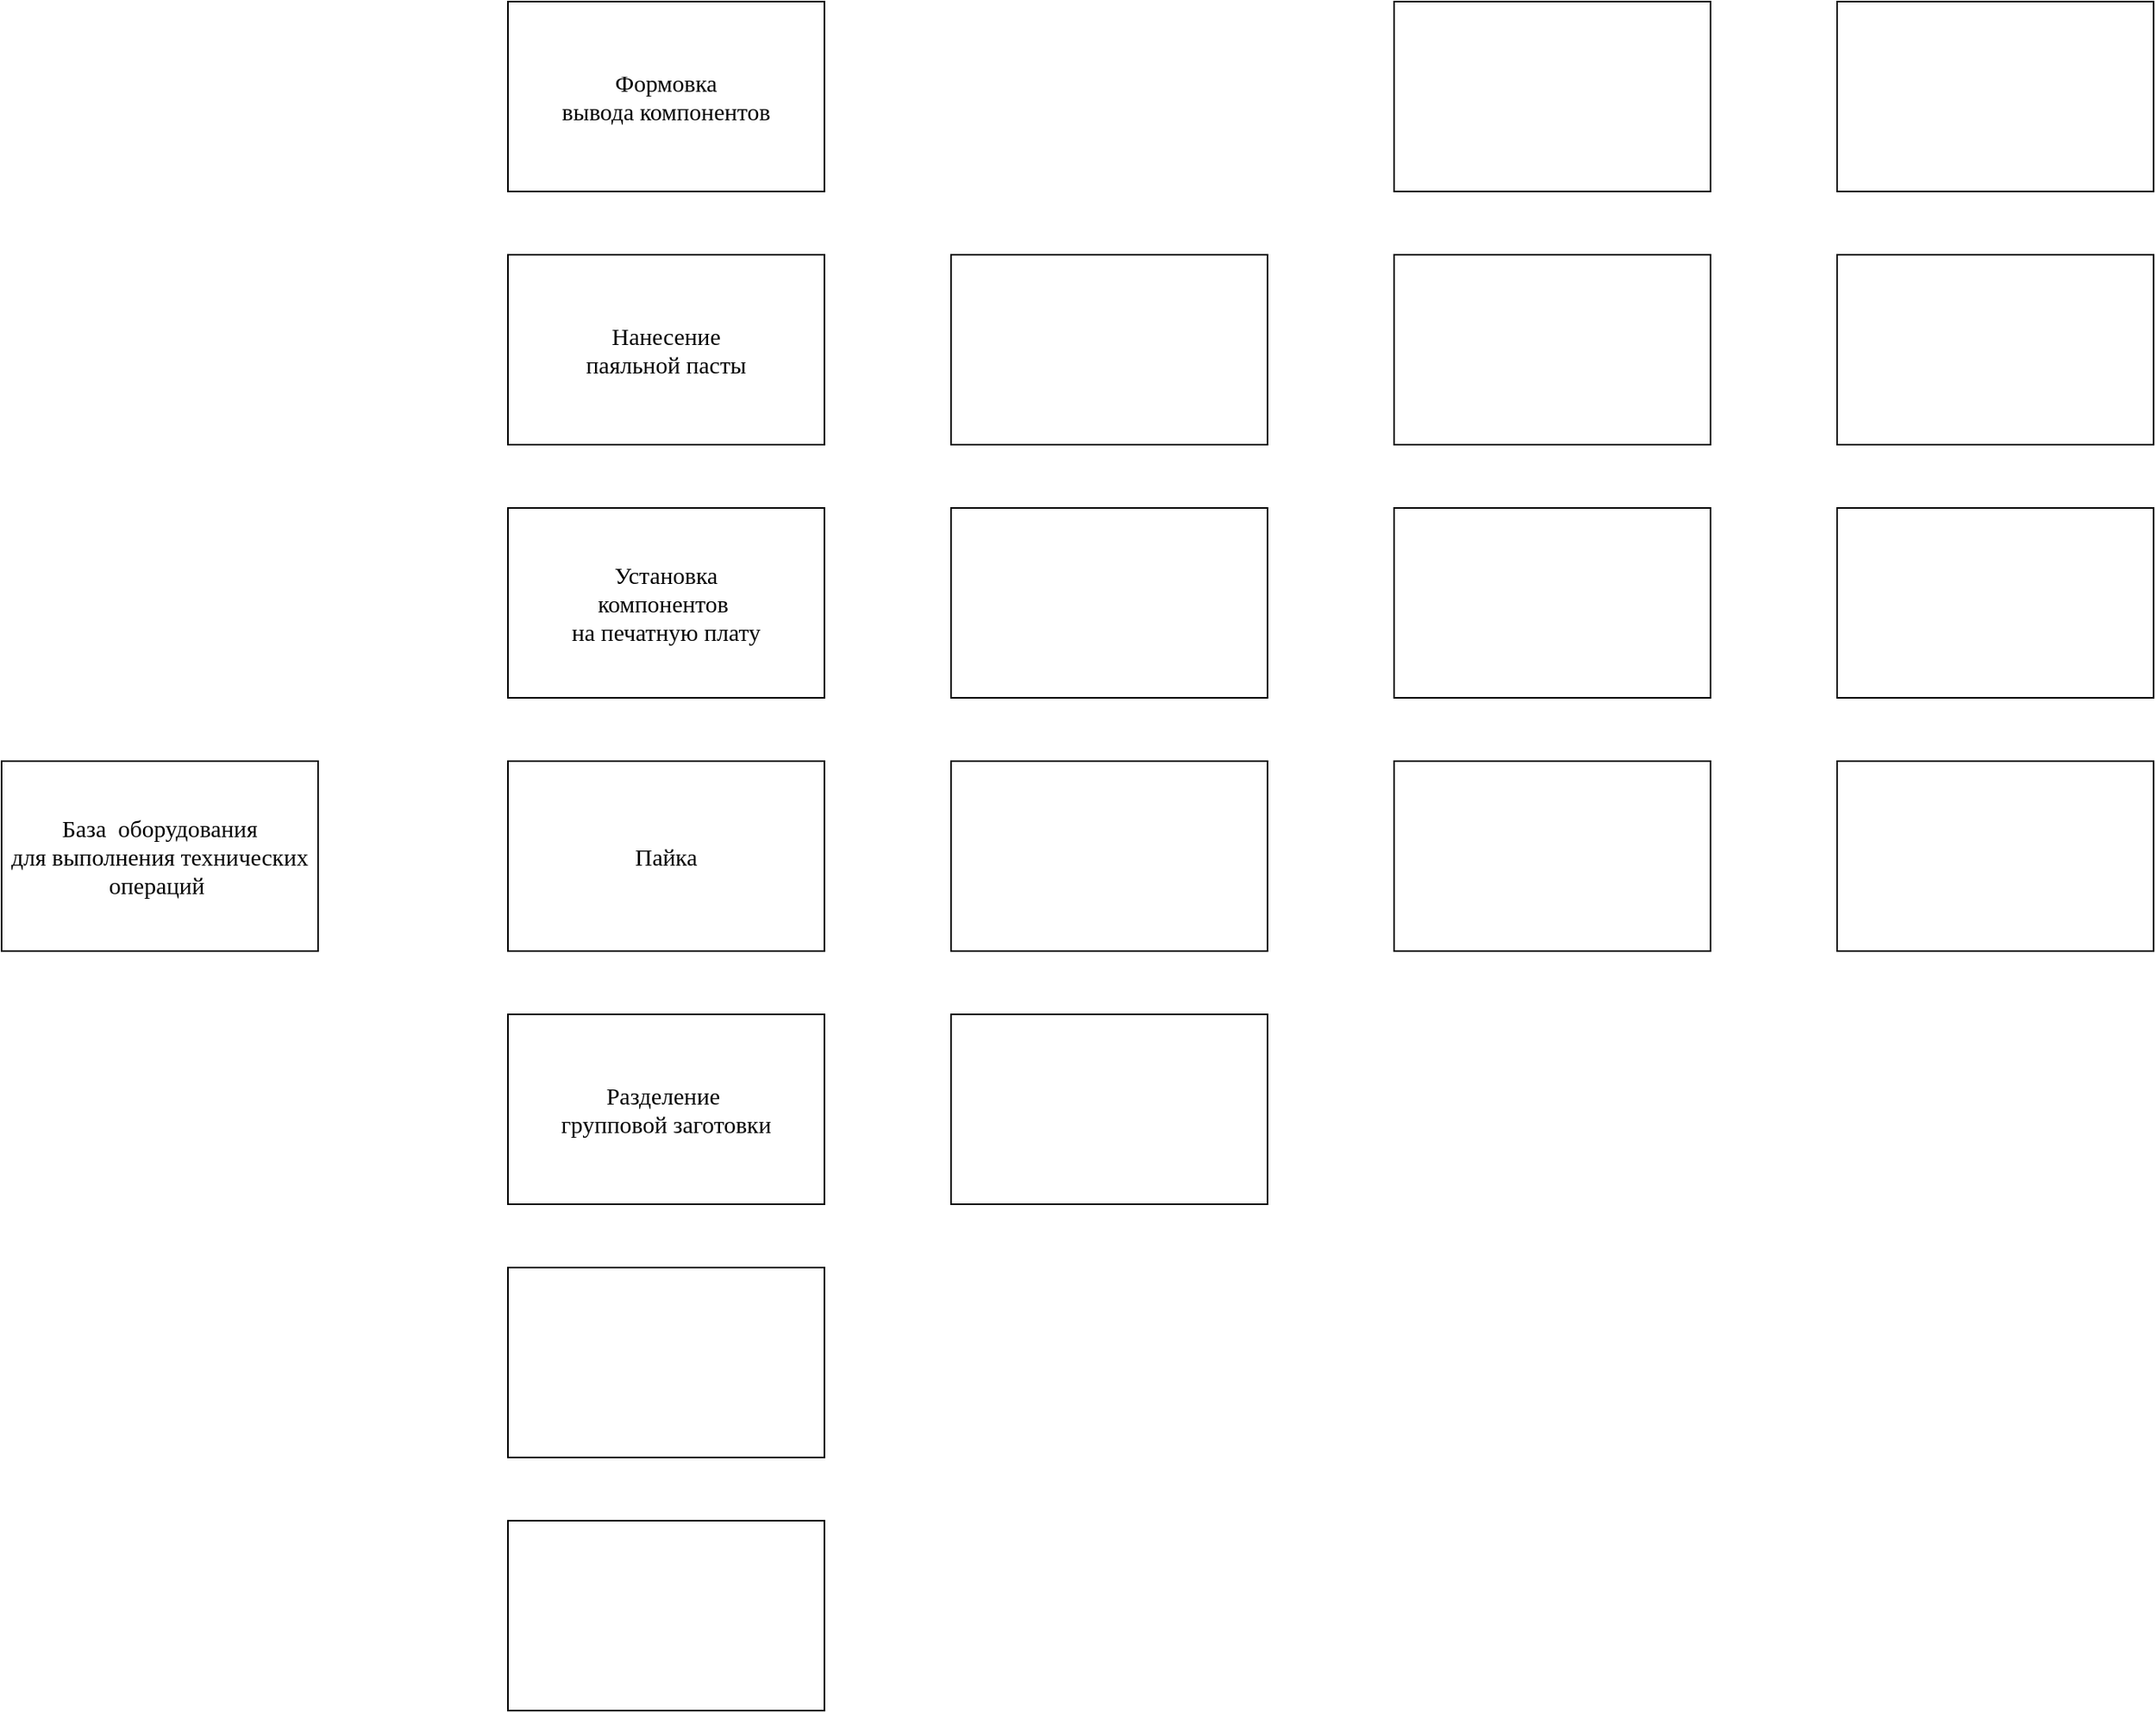 <mxfile version="21.1.5" type="github">
  <diagram name="Page-1" id="Mj25eBMRVsyRUsFsZYLs">
    <mxGraphModel dx="2206" dy="1225" grid="1" gridSize="10" guides="1" tooltips="1" connect="1" arrows="1" fold="1" page="1" pageScale="1" pageWidth="1169" pageHeight="1654" math="0" shadow="0">
      <root>
        <mxCell id="0" />
        <mxCell id="1" parent="0" />
        <mxCell id="ikU8lWJFKBPcYdBVzW3l-1" value="&lt;font face=&quot;Tahoma&quot;&gt;База&amp;nbsp; оборудования &lt;br&gt;для выполнения технических операций&amp;nbsp;&lt;/font&gt;" style="rounded=0;whiteSpace=wrap;html=1;fontSize=15;" vertex="1" parent="1">
          <mxGeometry x="40" y="600" width="200" height="120" as="geometry" />
        </mxCell>
        <mxCell id="ikU8lWJFKBPcYdBVzW3l-2" value="Нанесение &lt;br&gt;паяльной пасты" style="rounded=0;whiteSpace=wrap;html=1;fontFamily=Tahoma;fontSize=15;" vertex="1" parent="1">
          <mxGeometry x="360" y="280" width="200" height="120" as="geometry" />
        </mxCell>
        <mxCell id="ikU8lWJFKBPcYdBVzW3l-3" value="Установка &lt;br&gt;компонентов&amp;nbsp;&lt;br&gt;на печатную плату" style="rounded=0;whiteSpace=wrap;html=1;fontFamily=Tahoma;fontSize=15;" vertex="1" parent="1">
          <mxGeometry x="360" y="440" width="200" height="120" as="geometry" />
        </mxCell>
        <mxCell id="ikU8lWJFKBPcYdBVzW3l-4" value="Формовка &lt;br&gt;вывода компонентов" style="rounded=0;whiteSpace=wrap;html=1;fontFamily=Tahoma;fontSize=15;" vertex="1" parent="1">
          <mxGeometry x="360" y="120" width="200" height="120" as="geometry" />
        </mxCell>
        <mxCell id="ikU8lWJFKBPcYdBVzW3l-5" value="Пайка" style="rounded=0;whiteSpace=wrap;html=1;fontFamily=Tahoma;fontSize=15;" vertex="1" parent="1">
          <mxGeometry x="360" y="600" width="200" height="120" as="geometry" />
        </mxCell>
        <mxCell id="ikU8lWJFKBPcYdBVzW3l-6" value="Разделение&amp;nbsp;&lt;br&gt;групповой заготовки" style="rounded=0;whiteSpace=wrap;html=1;fontFamily=Tahoma;fontSize=15;" vertex="1" parent="1">
          <mxGeometry x="360" y="760" width="200" height="120" as="geometry" />
        </mxCell>
        <mxCell id="ikU8lWJFKBPcYdBVzW3l-7" value="" style="rounded=0;whiteSpace=wrap;html=1;fontFamily=Tahoma;fontSize=15;" vertex="1" parent="1">
          <mxGeometry x="360" y="920" width="200" height="120" as="geometry" />
        </mxCell>
        <mxCell id="ikU8lWJFKBPcYdBVzW3l-8" value="" style="rounded=0;whiteSpace=wrap;html=1;fontFamily=Tahoma;fontSize=15;" vertex="1" parent="1">
          <mxGeometry x="360" y="1080" width="200" height="120" as="geometry" />
        </mxCell>
        <mxCell id="ikU8lWJFKBPcYdBVzW3l-9" value="" style="rounded=0;whiteSpace=wrap;html=1;fontFamily=Tahoma;fontSize=15;" vertex="1" parent="1">
          <mxGeometry x="640" y="280" width="200" height="120" as="geometry" />
        </mxCell>
        <mxCell id="ikU8lWJFKBPcYdBVzW3l-10" value="" style="rounded=0;whiteSpace=wrap;html=1;fontFamily=Tahoma;fontSize=15;" vertex="1" parent="1">
          <mxGeometry x="640" y="440" width="200" height="120" as="geometry" />
        </mxCell>
        <mxCell id="ikU8lWJFKBPcYdBVzW3l-11" value="" style="rounded=0;whiteSpace=wrap;html=1;fontFamily=Tahoma;fontSize=15;" vertex="1" parent="1">
          <mxGeometry x="640" y="600" width="200" height="120" as="geometry" />
        </mxCell>
        <mxCell id="ikU8lWJFKBPcYdBVzW3l-12" value="" style="rounded=0;whiteSpace=wrap;html=1;fontFamily=Tahoma;fontSize=15;" vertex="1" parent="1">
          <mxGeometry x="640" y="760" width="200" height="120" as="geometry" />
        </mxCell>
        <mxCell id="ikU8lWJFKBPcYdBVzW3l-15" value="" style="rounded=0;whiteSpace=wrap;html=1;fontFamily=Tahoma;fontSize=15;" vertex="1" parent="1">
          <mxGeometry x="920" y="120" width="200" height="120" as="geometry" />
        </mxCell>
        <mxCell id="ikU8lWJFKBPcYdBVzW3l-16" value="" style="rounded=0;whiteSpace=wrap;html=1;fontFamily=Tahoma;fontSize=15;" vertex="1" parent="1">
          <mxGeometry x="920" y="280" width="200" height="120" as="geometry" />
        </mxCell>
        <mxCell id="ikU8lWJFKBPcYdBVzW3l-17" value="" style="rounded=0;whiteSpace=wrap;html=1;fontFamily=Tahoma;fontSize=15;" vertex="1" parent="1">
          <mxGeometry x="920" y="440" width="200" height="120" as="geometry" />
        </mxCell>
        <mxCell id="ikU8lWJFKBPcYdBVzW3l-18" value="" style="rounded=0;whiteSpace=wrap;html=1;fontFamily=Tahoma;fontSize=15;" vertex="1" parent="1">
          <mxGeometry x="920" y="600" width="200" height="120" as="geometry" />
        </mxCell>
        <mxCell id="ikU8lWJFKBPcYdBVzW3l-19" value="" style="rounded=0;whiteSpace=wrap;html=1;fontFamily=Tahoma;fontSize=15;" vertex="1" parent="1">
          <mxGeometry x="1200" y="120" width="200" height="120" as="geometry" />
        </mxCell>
        <mxCell id="ikU8lWJFKBPcYdBVzW3l-20" value="" style="rounded=0;whiteSpace=wrap;html=1;fontFamily=Tahoma;fontSize=15;" vertex="1" parent="1">
          <mxGeometry x="1200" y="280" width="200" height="120" as="geometry" />
        </mxCell>
        <mxCell id="ikU8lWJFKBPcYdBVzW3l-21" value="" style="rounded=0;whiteSpace=wrap;html=1;fontFamily=Tahoma;fontSize=15;" vertex="1" parent="1">
          <mxGeometry x="1200" y="440" width="200" height="120" as="geometry" />
        </mxCell>
        <mxCell id="ikU8lWJFKBPcYdBVzW3l-22" value="" style="rounded=0;whiteSpace=wrap;html=1;fontFamily=Tahoma;fontSize=15;" vertex="1" parent="1">
          <mxGeometry x="1200" y="600" width="200" height="120" as="geometry" />
        </mxCell>
      </root>
    </mxGraphModel>
  </diagram>
</mxfile>
